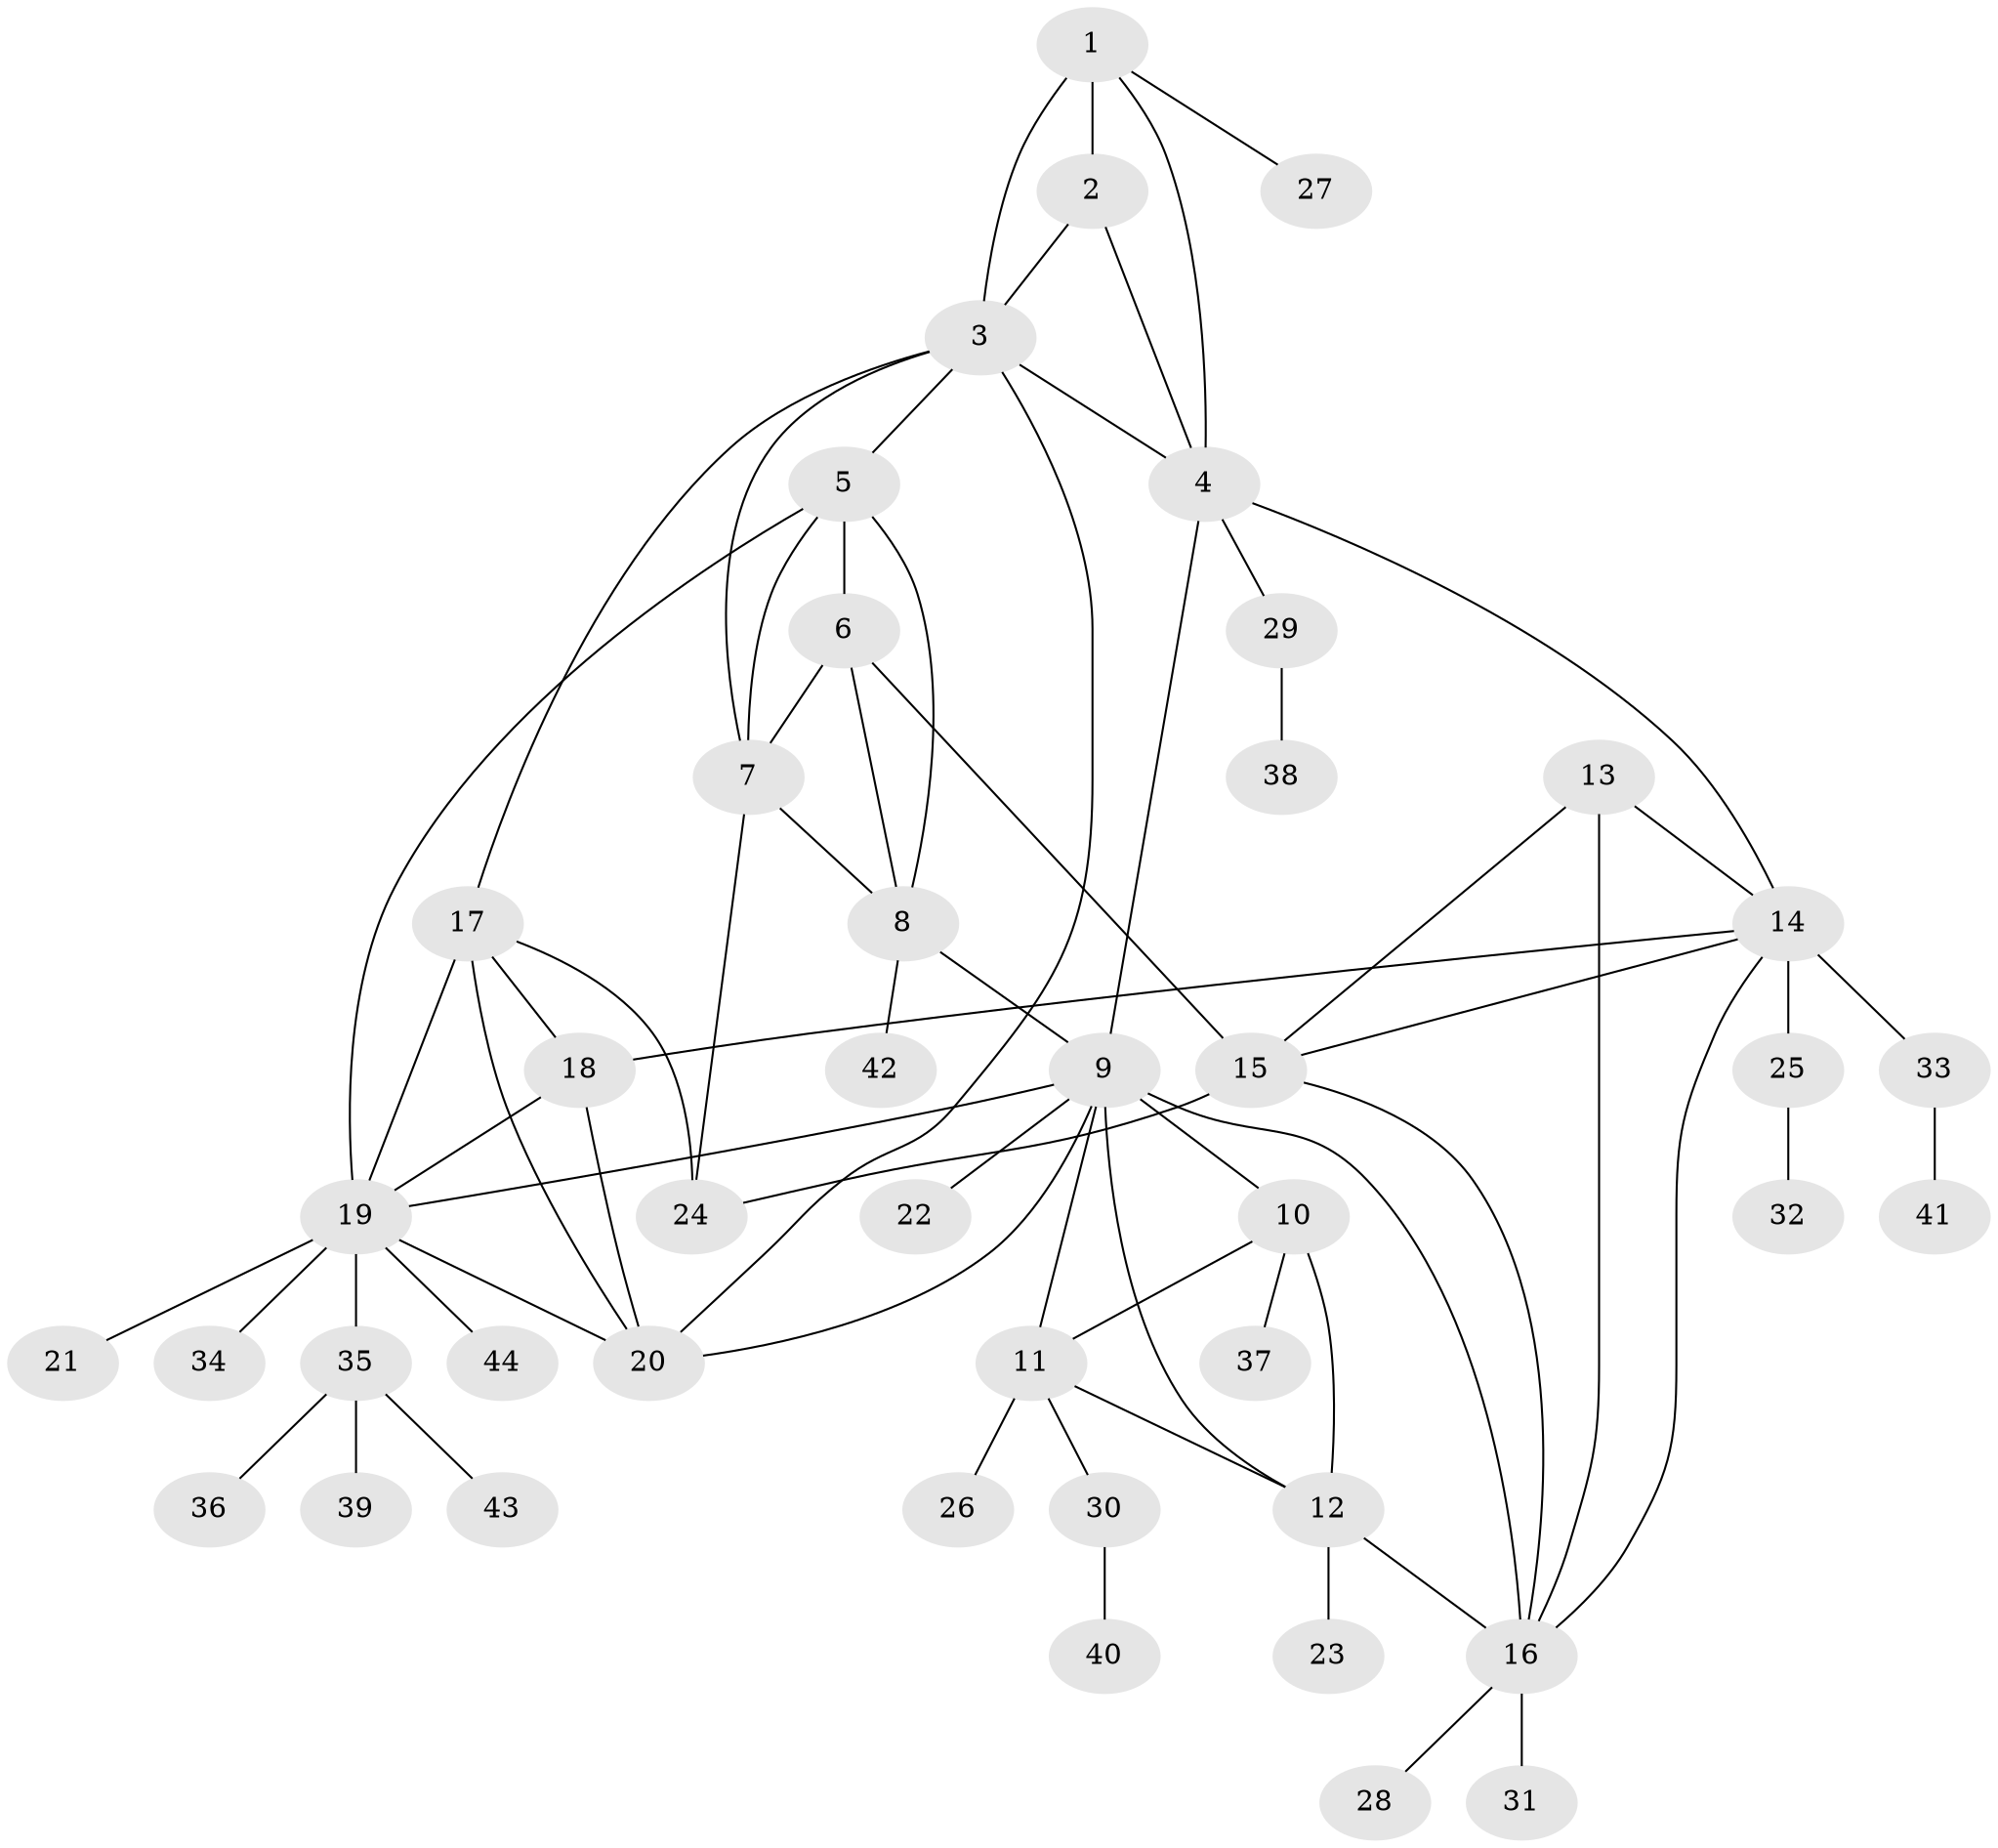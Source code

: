 // original degree distribution, {4: 0.045454545454545456, 6: 0.056818181818181816, 8: 0.03409090909090909, 7: 0.022727272727272728, 10: 0.022727272727272728, 5: 0.045454545454545456, 12: 0.011363636363636364, 9: 0.011363636363636364, 1: 0.5681818181818182, 2: 0.17045454545454544, 3: 0.011363636363636364}
// Generated by graph-tools (version 1.1) at 2025/37/03/09/25 02:37:46]
// undirected, 44 vertices, 70 edges
graph export_dot {
graph [start="1"]
  node [color=gray90,style=filled];
  1;
  2;
  3;
  4;
  5;
  6;
  7;
  8;
  9;
  10;
  11;
  12;
  13;
  14;
  15;
  16;
  17;
  18;
  19;
  20;
  21;
  22;
  23;
  24;
  25;
  26;
  27;
  28;
  29;
  30;
  31;
  32;
  33;
  34;
  35;
  36;
  37;
  38;
  39;
  40;
  41;
  42;
  43;
  44;
  1 -- 2 [weight=3.0];
  1 -- 3 [weight=1.0];
  1 -- 4 [weight=1.0];
  1 -- 27 [weight=1.0];
  2 -- 3 [weight=1.0];
  2 -- 4 [weight=1.0];
  3 -- 4 [weight=1.0];
  3 -- 5 [weight=1.0];
  3 -- 7 [weight=1.0];
  3 -- 17 [weight=1.0];
  3 -- 20 [weight=1.0];
  4 -- 9 [weight=1.0];
  4 -- 14 [weight=1.0];
  4 -- 29 [weight=1.0];
  5 -- 6 [weight=2.0];
  5 -- 7 [weight=1.0];
  5 -- 8 [weight=1.0];
  5 -- 19 [weight=1.0];
  6 -- 7 [weight=1.0];
  6 -- 8 [weight=1.0];
  6 -- 15 [weight=1.0];
  7 -- 8 [weight=1.0];
  7 -- 24 [weight=1.0];
  8 -- 9 [weight=5.0];
  8 -- 42 [weight=1.0];
  9 -- 10 [weight=1.0];
  9 -- 11 [weight=1.0];
  9 -- 12 [weight=1.0];
  9 -- 16 [weight=1.0];
  9 -- 19 [weight=1.0];
  9 -- 20 [weight=1.0];
  9 -- 22 [weight=1.0];
  10 -- 11 [weight=1.0];
  10 -- 12 [weight=1.0];
  10 -- 37 [weight=1.0];
  11 -- 12 [weight=1.0];
  11 -- 26 [weight=1.0];
  11 -- 30 [weight=1.0];
  12 -- 16 [weight=1.0];
  12 -- 23 [weight=3.0];
  13 -- 14 [weight=1.0];
  13 -- 15 [weight=1.0];
  13 -- 16 [weight=1.0];
  14 -- 15 [weight=1.0];
  14 -- 16 [weight=1.0];
  14 -- 18 [weight=1.0];
  14 -- 25 [weight=5.0];
  14 -- 33 [weight=1.0];
  15 -- 16 [weight=1.0];
  15 -- 24 [weight=3.0];
  16 -- 28 [weight=1.0];
  16 -- 31 [weight=2.0];
  17 -- 18 [weight=1.0];
  17 -- 19 [weight=1.0];
  17 -- 20 [weight=1.0];
  17 -- 24 [weight=1.0];
  18 -- 19 [weight=1.0];
  18 -- 20 [weight=1.0];
  19 -- 20 [weight=1.0];
  19 -- 21 [weight=1.0];
  19 -- 34 [weight=1.0];
  19 -- 35 [weight=1.0];
  19 -- 44 [weight=1.0];
  25 -- 32 [weight=1.0];
  29 -- 38 [weight=1.0];
  30 -- 40 [weight=1.0];
  33 -- 41 [weight=2.0];
  35 -- 36 [weight=1.0];
  35 -- 39 [weight=1.0];
  35 -- 43 [weight=1.0];
}
